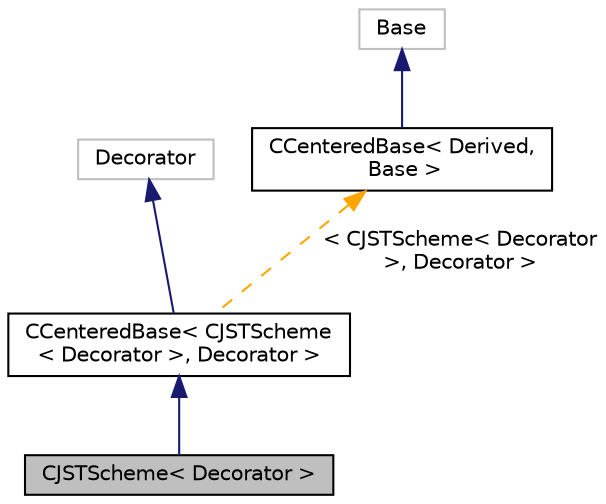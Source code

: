 digraph "CJSTScheme&lt; Decorator &gt;"
{
 // LATEX_PDF_SIZE
  edge [fontname="Helvetica",fontsize="10",labelfontname="Helvetica",labelfontsize="10"];
  node [fontname="Helvetica",fontsize="10",shape=record];
  Node1 [label="CJSTScheme\< Decorator \>",height=0.2,width=0.4,color="black", fillcolor="grey75", style="filled", fontcolor="black",tooltip="Classical JST scheme with scalar dissipation."];
  Node2 -> Node1 [dir="back",color="midnightblue",fontsize="10",style="solid",fontname="Helvetica"];
  Node2 [label="CCenteredBase\< CJSTScheme\l\< Decorator \>, Decorator \>",height=0.2,width=0.4,color="black", fillcolor="white", style="filled",URL="$classCCenteredBase.html",tooltip=" "];
  Node3 -> Node2 [dir="back",color="midnightblue",fontsize="10",style="solid",fontname="Helvetica"];
  Node3 [label="Decorator",height=0.2,width=0.4,color="grey75", fillcolor="white", style="filled",tooltip=" "];
  Node4 -> Node2 [dir="back",color="orange",fontsize="10",style="dashed",label=" \< CJSTScheme\< Decorator\l \>, Decorator \>" ,fontname="Helvetica"];
  Node4 [label="CCenteredBase\< Derived,\l Base \>",height=0.2,width=0.4,color="black", fillcolor="white", style="filled",URL="$classCCenteredBase.html",tooltip="Base class for Centered schemes, derived classes implement the dissipation term in a const \"finalizeF..."];
  Node5 -> Node4 [dir="back",color="midnightblue",fontsize="10",style="solid",fontname="Helvetica"];
  Node5 [label="Base",height=0.2,width=0.4,color="grey75", fillcolor="white", style="filled",tooltip=" "];
}

